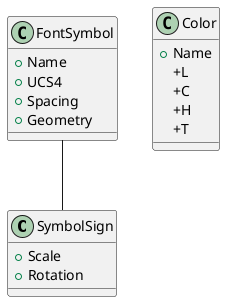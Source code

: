 @startuml
class SymbolSign {
    +Scale
    +Rotation
}
class FontSymbol {
    +Name
    +UCS4
    +Spacing
    +Geometry
}
class Color {
    +Name
    +L
    +C
    +H
    +T
}
'Associations
FontSymbol -- SymbolSign


    ' ASSOCIATION SymbolSignSymbolAssoc =
    '   Symbol -- {1} FontSymbol;
    '   SymbolSign -- {0..*} SymbolSign;
    ' END SymbolSignSymbolAssoc;

    ' ASSOCIATION SymbolSignClipSymbolAssoc =
    '   ClipSymbol -- {0..1} FontSymbol;
    '   SymbolSign2 -- {0..*} SymbolSign;
    ' END SymbolSignClipSymbolAssoc;

    ' ASSOCIATION SymbolSignColorAssoc =
    '   Color -- {0..1} Color;
    '   SymbolSign -- {0..*} SymbolSign;
    ' END SymbolSignColorAssoc;



' class TextSign {}
' class Font {}
' class FontySymbol_Geometry {}
' class FontSymbolSurface {}
' class Pattern_Symbol {}
' class PolylineSign {}
' class LineStyle {}
' class LineStyle_Solid {}
' class LineStyle_Dashed {}
' class PolylineAttrs {}
' class DashRec {}
' class SurfaceSign {}
'Associations
'PolylineSignLineStyleAssoc
@enduml